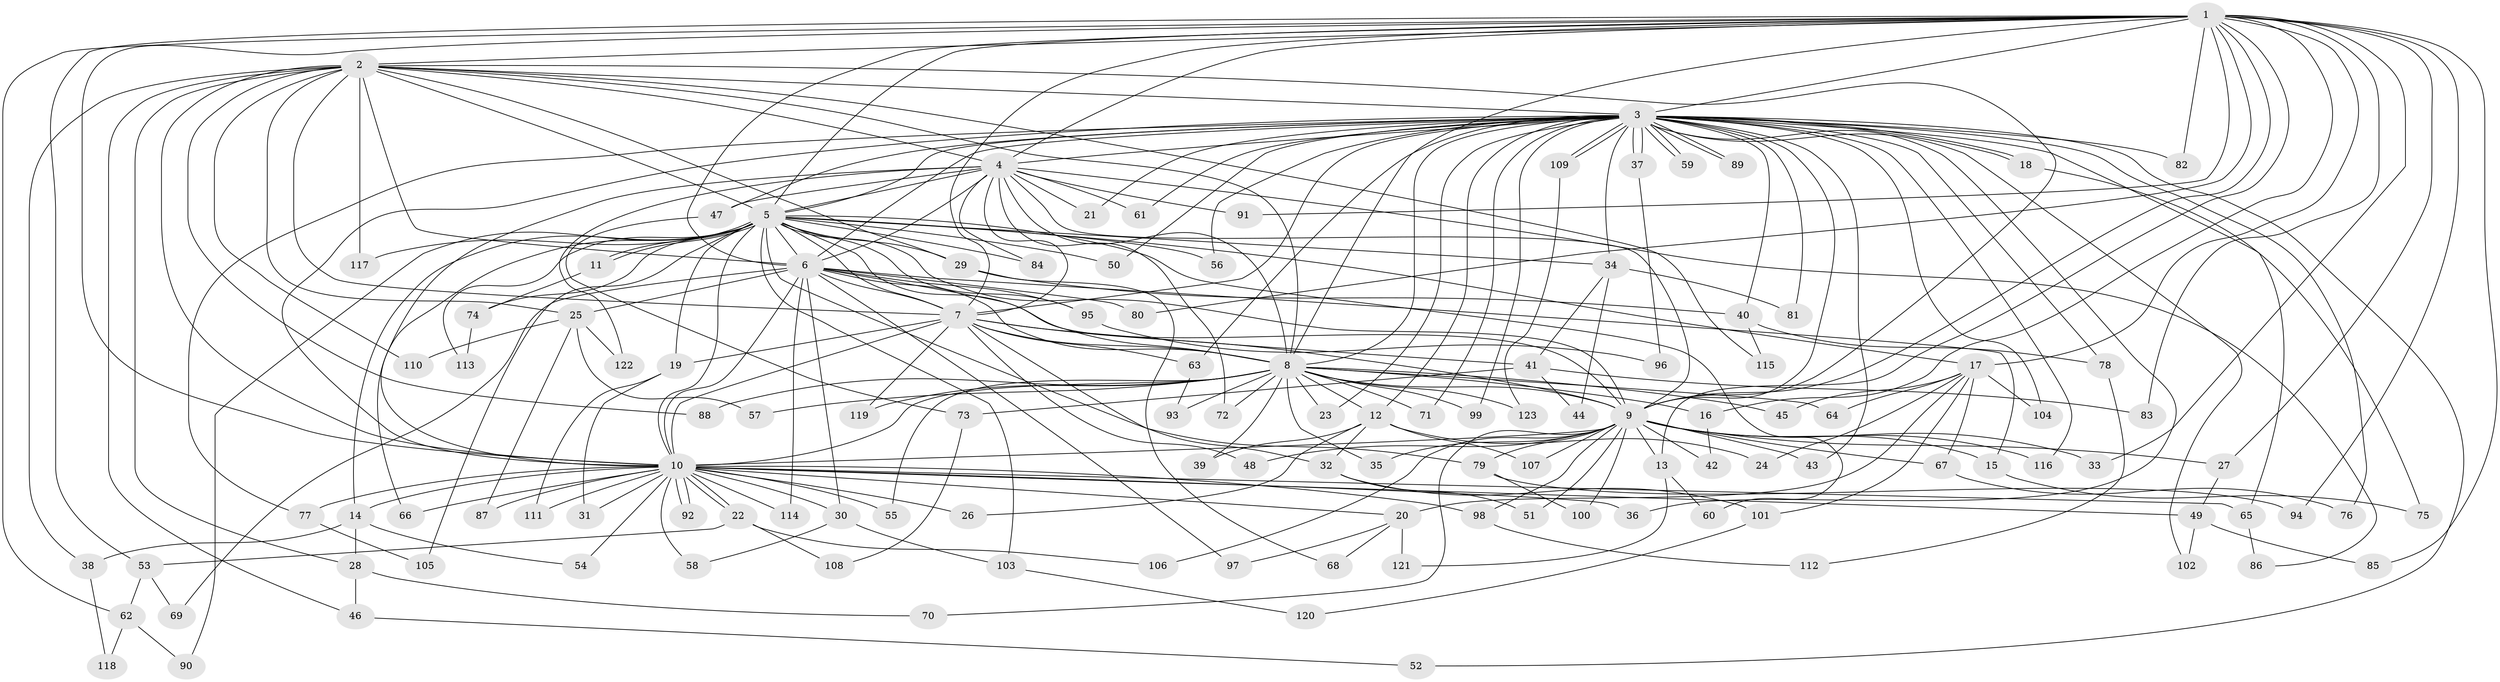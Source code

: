 // Generated by graph-tools (version 1.1) at 2025/01/03/09/25 03:01:28]
// undirected, 123 vertices, 271 edges
graph export_dot {
graph [start="1"]
  node [color=gray90,style=filled];
  1;
  2;
  3;
  4;
  5;
  6;
  7;
  8;
  9;
  10;
  11;
  12;
  13;
  14;
  15;
  16;
  17;
  18;
  19;
  20;
  21;
  22;
  23;
  24;
  25;
  26;
  27;
  28;
  29;
  30;
  31;
  32;
  33;
  34;
  35;
  36;
  37;
  38;
  39;
  40;
  41;
  42;
  43;
  44;
  45;
  46;
  47;
  48;
  49;
  50;
  51;
  52;
  53;
  54;
  55;
  56;
  57;
  58;
  59;
  60;
  61;
  62;
  63;
  64;
  65;
  66;
  67;
  68;
  69;
  70;
  71;
  72;
  73;
  74;
  75;
  76;
  77;
  78;
  79;
  80;
  81;
  82;
  83;
  84;
  85;
  86;
  87;
  88;
  89;
  90;
  91;
  92;
  93;
  94;
  95;
  96;
  97;
  98;
  99;
  100;
  101;
  102;
  103;
  104;
  105;
  106;
  107;
  108;
  109;
  110;
  111;
  112;
  113;
  114;
  115;
  116;
  117;
  118;
  119;
  120;
  121;
  122;
  123;
  1 -- 2;
  1 -- 3;
  1 -- 4;
  1 -- 5;
  1 -- 6;
  1 -- 7;
  1 -- 8;
  1 -- 9;
  1 -- 10;
  1 -- 13;
  1 -- 16;
  1 -- 17;
  1 -- 27;
  1 -- 33;
  1 -- 53;
  1 -- 62;
  1 -- 80;
  1 -- 82;
  1 -- 83;
  1 -- 85;
  1 -- 91;
  1 -- 94;
  2 -- 3;
  2 -- 4;
  2 -- 5;
  2 -- 6;
  2 -- 7;
  2 -- 8;
  2 -- 9;
  2 -- 10;
  2 -- 25;
  2 -- 28;
  2 -- 29;
  2 -- 38;
  2 -- 46;
  2 -- 88;
  2 -- 110;
  2 -- 115;
  2 -- 117;
  3 -- 4;
  3 -- 5;
  3 -- 6;
  3 -- 7;
  3 -- 8;
  3 -- 9;
  3 -- 10;
  3 -- 12;
  3 -- 18;
  3 -- 18;
  3 -- 21;
  3 -- 23;
  3 -- 34;
  3 -- 36;
  3 -- 37;
  3 -- 37;
  3 -- 40;
  3 -- 43;
  3 -- 47;
  3 -- 50;
  3 -- 52;
  3 -- 56;
  3 -- 59;
  3 -- 59;
  3 -- 61;
  3 -- 63;
  3 -- 65;
  3 -- 71;
  3 -- 76;
  3 -- 77;
  3 -- 78;
  3 -- 81;
  3 -- 82;
  3 -- 89;
  3 -- 89;
  3 -- 99;
  3 -- 102;
  3 -- 104;
  3 -- 109;
  3 -- 109;
  3 -- 116;
  4 -- 5;
  4 -- 6;
  4 -- 7;
  4 -- 8;
  4 -- 9;
  4 -- 10;
  4 -- 21;
  4 -- 47;
  4 -- 61;
  4 -- 72;
  4 -- 84;
  4 -- 86;
  4 -- 91;
  4 -- 122;
  5 -- 6;
  5 -- 7;
  5 -- 8;
  5 -- 9;
  5 -- 10;
  5 -- 11;
  5 -- 11;
  5 -- 14;
  5 -- 17;
  5 -- 19;
  5 -- 29;
  5 -- 34;
  5 -- 50;
  5 -- 56;
  5 -- 60;
  5 -- 66;
  5 -- 74;
  5 -- 79;
  5 -- 84;
  5 -- 90;
  5 -- 95;
  5 -- 103;
  5 -- 105;
  5 -- 113;
  5 -- 117;
  6 -- 7;
  6 -- 8;
  6 -- 9;
  6 -- 10;
  6 -- 15;
  6 -- 25;
  6 -- 30;
  6 -- 69;
  6 -- 80;
  6 -- 95;
  6 -- 97;
  6 -- 114;
  7 -- 8;
  7 -- 9;
  7 -- 10;
  7 -- 19;
  7 -- 32;
  7 -- 41;
  7 -- 48;
  7 -- 63;
  7 -- 119;
  8 -- 9;
  8 -- 10;
  8 -- 12;
  8 -- 16;
  8 -- 23;
  8 -- 35;
  8 -- 39;
  8 -- 45;
  8 -- 55;
  8 -- 57;
  8 -- 64;
  8 -- 71;
  8 -- 72;
  8 -- 88;
  8 -- 93;
  8 -- 99;
  8 -- 119;
  8 -- 123;
  9 -- 10;
  9 -- 13;
  9 -- 15;
  9 -- 27;
  9 -- 33;
  9 -- 35;
  9 -- 42;
  9 -- 43;
  9 -- 48;
  9 -- 51;
  9 -- 67;
  9 -- 70;
  9 -- 79;
  9 -- 98;
  9 -- 100;
  9 -- 106;
  9 -- 107;
  9 -- 116;
  10 -- 14;
  10 -- 20;
  10 -- 22;
  10 -- 22;
  10 -- 26;
  10 -- 30;
  10 -- 31;
  10 -- 36;
  10 -- 49;
  10 -- 54;
  10 -- 55;
  10 -- 58;
  10 -- 65;
  10 -- 66;
  10 -- 77;
  10 -- 87;
  10 -- 92;
  10 -- 92;
  10 -- 98;
  10 -- 111;
  10 -- 114;
  11 -- 74;
  12 -- 24;
  12 -- 26;
  12 -- 32;
  12 -- 39;
  12 -- 107;
  13 -- 60;
  13 -- 121;
  14 -- 28;
  14 -- 38;
  14 -- 54;
  15 -- 75;
  16 -- 42;
  17 -- 20;
  17 -- 24;
  17 -- 45;
  17 -- 64;
  17 -- 67;
  17 -- 101;
  17 -- 104;
  18 -- 75;
  19 -- 31;
  19 -- 111;
  20 -- 68;
  20 -- 97;
  20 -- 121;
  22 -- 53;
  22 -- 106;
  22 -- 108;
  25 -- 57;
  25 -- 87;
  25 -- 110;
  25 -- 122;
  27 -- 49;
  28 -- 46;
  28 -- 70;
  29 -- 40;
  29 -- 68;
  30 -- 58;
  30 -- 103;
  32 -- 51;
  32 -- 101;
  34 -- 41;
  34 -- 44;
  34 -- 81;
  37 -- 96;
  38 -- 118;
  40 -- 78;
  40 -- 115;
  41 -- 44;
  41 -- 73;
  41 -- 83;
  46 -- 52;
  47 -- 73;
  49 -- 85;
  49 -- 102;
  53 -- 62;
  53 -- 69;
  62 -- 90;
  62 -- 118;
  63 -- 93;
  65 -- 86;
  67 -- 76;
  73 -- 108;
  74 -- 113;
  77 -- 105;
  78 -- 112;
  79 -- 94;
  79 -- 100;
  95 -- 96;
  98 -- 112;
  101 -- 120;
  103 -- 120;
  109 -- 123;
}
